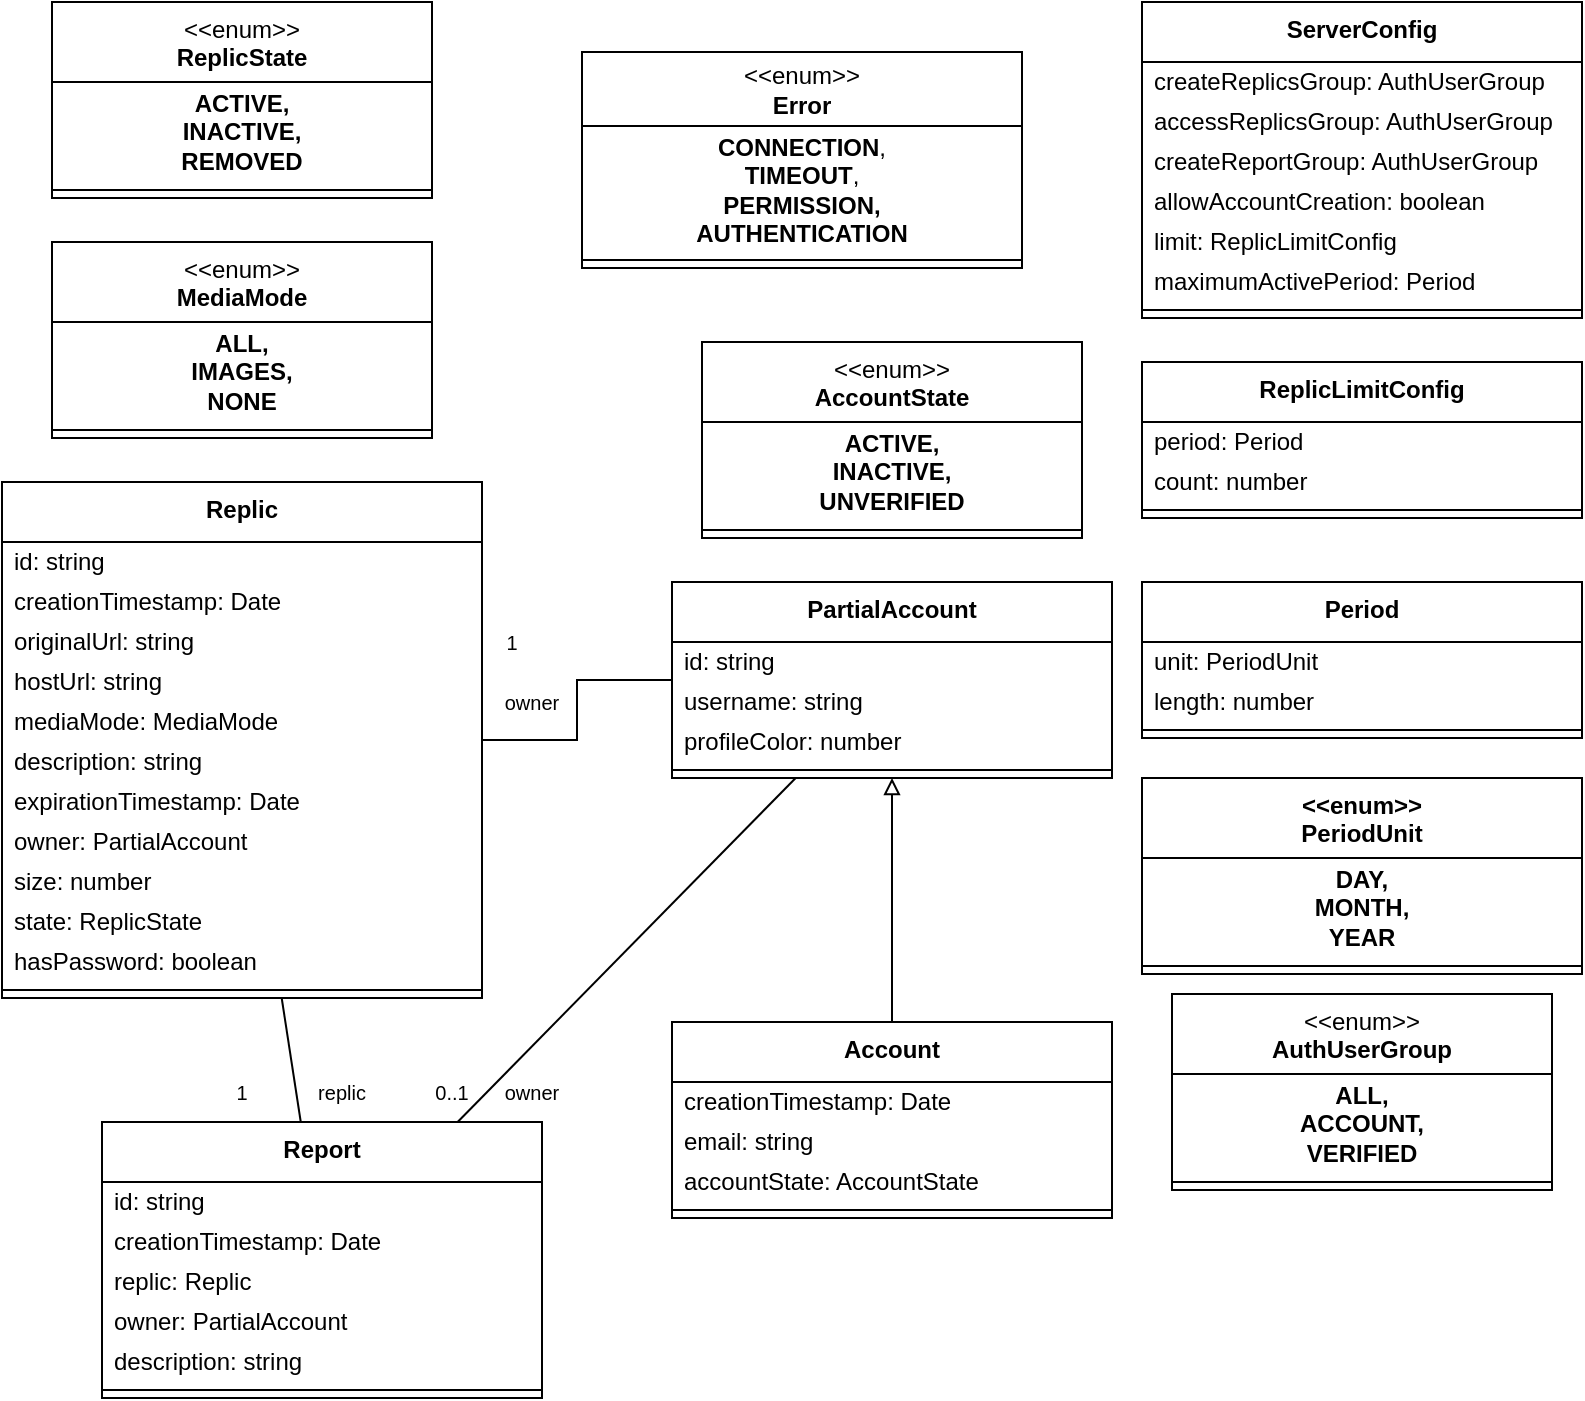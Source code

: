 <mxfile version="28.2.5">
  <diagram name="Seite-1" id="tv3RCUC1lsHie5otSo7a">
    <mxGraphModel dx="1426" dy="826" grid="1" gridSize="10" guides="1" tooltips="1" connect="1" arrows="1" fold="1" page="1" pageScale="1" pageWidth="1169" pageHeight="827" math="0" shadow="0">
      <root>
        <mxCell id="0" />
        <mxCell id="1" parent="0" />
        <mxCell id="cdNhLWD77G-AtBXqMV7C-9" style="edgeStyle=orthogonalEdgeStyle;rounded=0;orthogonalLoop=1;jettySize=auto;html=1;endArrow=none;endFill=0;" parent="1" source="cdNhLWD77G-AtBXqMV7C-85" target="cdNhLWD77G-AtBXqMV7C-21" edge="1">
          <mxGeometry relative="1" as="geometry">
            <Array as="points" />
            <mxPoint x="485" y="425.0" as="sourcePoint" />
          </mxGeometry>
        </mxCell>
        <mxCell id="cdNhLWD77G-AtBXqMV7C-14" value="&lt;div&gt;&amp;lt;&amp;lt;enum&amp;gt;&amp;gt;&lt;/div&gt;&lt;div&gt;&lt;b&gt;ReplicState&lt;/b&gt;&lt;/div&gt;" style="swimlane;fontStyle=0;align=center;verticalAlign=top;childLayout=stackLayout;horizontal=1;startSize=40;horizontalStack=0;resizeParent=1;resizeParentMax=0;resizeLast=0;collapsible=0;marginBottom=0;html=1;whiteSpace=wrap;" parent="1" vertex="1">
          <mxGeometry x="305" y="40" width="190" height="98" as="geometry" />
        </mxCell>
        <mxCell id="cdNhLWD77G-AtBXqMV7C-15" value="&lt;div&gt;ACTIVE,&lt;/div&gt;&lt;div&gt;INACTIVE,&lt;/div&gt;&lt;div&gt;REMOVED&lt;/div&gt;" style="text;html=1;strokeColor=none;fillColor=none;align=center;verticalAlign=middle;spacingLeft=4;spacingRight=4;overflow=hidden;rotatable=0;points=[[0,0.5],[1,0.5]];portConstraint=eastwest;whiteSpace=wrap;fontStyle=1" parent="cdNhLWD77G-AtBXqMV7C-14" vertex="1">
          <mxGeometry y="40" width="190" height="50" as="geometry" />
        </mxCell>
        <mxCell id="cdNhLWD77G-AtBXqMV7C-16" value="" style="line;strokeWidth=1;fillColor=none;align=left;verticalAlign=middle;spacingTop=-1;spacingLeft=3;spacingRight=3;rotatable=0;labelPosition=right;points=[];portConstraint=eastwest;" parent="cdNhLWD77G-AtBXqMV7C-14" vertex="1">
          <mxGeometry y="90" width="190" height="8" as="geometry" />
        </mxCell>
        <mxCell id="cdNhLWD77G-AtBXqMV7C-17" value="&lt;div&gt;&amp;lt;&amp;lt;enum&amp;gt;&amp;gt;&lt;/div&gt;&lt;div&gt;&lt;b&gt;MediaMode&lt;/b&gt;&lt;/div&gt;" style="swimlane;fontStyle=0;align=center;verticalAlign=top;childLayout=stackLayout;horizontal=1;startSize=40;horizontalStack=0;resizeParent=1;resizeParentMax=0;resizeLast=0;collapsible=0;marginBottom=0;html=1;whiteSpace=wrap;" parent="1" vertex="1">
          <mxGeometry x="305" y="160" width="190" height="98" as="geometry" />
        </mxCell>
        <mxCell id="cdNhLWD77G-AtBXqMV7C-18" value="&lt;div&gt;ALL,&lt;/div&gt;&lt;div&gt;IMAGES,&lt;/div&gt;&lt;div&gt;NONE&lt;/div&gt;" style="text;html=1;strokeColor=none;fillColor=none;align=center;verticalAlign=middle;spacingLeft=4;spacingRight=4;overflow=hidden;rotatable=0;points=[[0,0.5],[1,0.5]];portConstraint=eastwest;whiteSpace=wrap;fontStyle=1" parent="cdNhLWD77G-AtBXqMV7C-17" vertex="1">
          <mxGeometry y="40" width="190" height="50" as="geometry" />
        </mxCell>
        <mxCell id="cdNhLWD77G-AtBXqMV7C-19" value="" style="line;strokeWidth=1;fillColor=none;align=left;verticalAlign=middle;spacingTop=-1;spacingLeft=3;spacingRight=3;rotatable=0;labelPosition=right;points=[];portConstraint=eastwest;" parent="cdNhLWD77G-AtBXqMV7C-17" vertex="1">
          <mxGeometry y="90" width="190" height="8" as="geometry" />
        </mxCell>
        <mxCell id="cdNhLWD77G-AtBXqMV7C-21" value="&lt;b&gt;PartialAccount&lt;/b&gt;" style="swimlane;fontStyle=0;align=center;verticalAlign=top;childLayout=stackLayout;horizontal=1;startSize=30;horizontalStack=0;resizeParent=1;resizeParentMax=0;resizeLast=0;collapsible=0;marginBottom=0;html=1;whiteSpace=wrap;" parent="1" vertex="1">
          <mxGeometry x="615" y="330" width="220" height="98" as="geometry" />
        </mxCell>
        <mxCell id="cdNhLWD77G-AtBXqMV7C-22" value="id: string" style="text;html=1;strokeColor=none;fillColor=none;align=left;verticalAlign=middle;spacingLeft=4;spacingRight=4;overflow=hidden;rotatable=0;points=[[0,0.5],[1,0.5]];portConstraint=eastwest;whiteSpace=wrap;" parent="cdNhLWD77G-AtBXqMV7C-21" vertex="1">
          <mxGeometry y="30" width="220" height="20" as="geometry" />
        </mxCell>
        <mxCell id="cdNhLWD77G-AtBXqMV7C-25" value="username: string" style="text;html=1;strokeColor=none;fillColor=none;align=left;verticalAlign=middle;spacingLeft=4;spacingRight=4;overflow=hidden;rotatable=0;points=[[0,0.5],[1,0.5]];portConstraint=eastwest;whiteSpace=wrap;" parent="cdNhLWD77G-AtBXqMV7C-21" vertex="1">
          <mxGeometry y="50" width="220" height="20" as="geometry" />
        </mxCell>
        <mxCell id="cdNhLWD77G-AtBXqMV7C-28" value="profileColor: number" style="text;html=1;strokeColor=none;fillColor=none;align=left;verticalAlign=middle;spacingLeft=4;spacingRight=4;overflow=hidden;rotatable=0;points=[[0,0.5],[1,0.5]];portConstraint=eastwest;whiteSpace=wrap;" parent="cdNhLWD77G-AtBXqMV7C-21" vertex="1">
          <mxGeometry y="70" width="220" height="20" as="geometry" />
        </mxCell>
        <mxCell id="cdNhLWD77G-AtBXqMV7C-29" value="" style="line;strokeWidth=1;fillColor=none;align=left;verticalAlign=middle;spacingTop=-1;spacingLeft=3;spacingRight=3;rotatable=0;labelPosition=right;points=[];portConstraint=eastwest;" parent="cdNhLWD77G-AtBXqMV7C-21" vertex="1">
          <mxGeometry y="90" width="220" height="8" as="geometry" />
        </mxCell>
        <mxCell id="cdNhLWD77G-AtBXqMV7C-30" value="&lt;div&gt;&amp;lt;&amp;lt;enum&amp;gt;&amp;gt;&lt;/div&gt;&lt;div&gt;&lt;b&gt;AccountState&lt;/b&gt;&lt;/div&gt;" style="swimlane;fontStyle=0;align=center;verticalAlign=top;childLayout=stackLayout;horizontal=1;startSize=40;horizontalStack=0;resizeParent=1;resizeParentMax=0;resizeLast=0;collapsible=0;marginBottom=0;html=1;whiteSpace=wrap;" parent="1" vertex="1">
          <mxGeometry x="630" y="210" width="190" height="98" as="geometry" />
        </mxCell>
        <mxCell id="cdNhLWD77G-AtBXqMV7C-31" value="&lt;div&gt;ACTIVE,&lt;/div&gt;&lt;div&gt;INACTIVE,&lt;/div&gt;&lt;div&gt;UNVERIFIED&lt;/div&gt;" style="text;html=1;strokeColor=none;fillColor=none;align=center;verticalAlign=middle;spacingLeft=4;spacingRight=4;overflow=hidden;rotatable=0;points=[[0,0.5],[1,0.5]];portConstraint=eastwest;whiteSpace=wrap;fontStyle=1" parent="cdNhLWD77G-AtBXqMV7C-30" vertex="1">
          <mxGeometry y="40" width="190" height="50" as="geometry" />
        </mxCell>
        <mxCell id="cdNhLWD77G-AtBXqMV7C-32" value="" style="line;strokeWidth=1;fillColor=none;align=left;verticalAlign=middle;spacingTop=-1;spacingLeft=3;spacingRight=3;rotatable=0;labelPosition=right;points=[];portConstraint=eastwest;" parent="cdNhLWD77G-AtBXqMV7C-30" vertex="1">
          <mxGeometry y="90" width="190" height="8" as="geometry" />
        </mxCell>
        <mxCell id="cdNhLWD77G-AtBXqMV7C-46" style="rounded=0;orthogonalLoop=1;jettySize=auto;html=1;endArrow=none;endFill=0;" parent="1" source="cdNhLWD77G-AtBXqMV7C-48" target="cdNhLWD77G-AtBXqMV7C-21" edge="1">
          <mxGeometry relative="1" as="geometry" />
        </mxCell>
        <mxCell id="cdNhLWD77G-AtBXqMV7C-47" style="rounded=0;orthogonalLoop=1;jettySize=auto;html=1;endArrow=none;endFill=0;" parent="1" source="cdNhLWD77G-AtBXqMV7C-48" target="cdNhLWD77G-AtBXqMV7C-85" edge="1">
          <mxGeometry relative="1" as="geometry">
            <mxPoint x="412.864" y="433" as="targetPoint" />
          </mxGeometry>
        </mxCell>
        <mxCell id="cdNhLWD77G-AtBXqMV7C-48" value="&lt;b&gt;Report&lt;/b&gt;" style="swimlane;fontStyle=0;align=center;verticalAlign=top;childLayout=stackLayout;horizontal=1;startSize=30;horizontalStack=0;resizeParent=1;resizeParentMax=0;resizeLast=0;collapsible=0;marginBottom=0;html=1;whiteSpace=wrap;" parent="1" vertex="1">
          <mxGeometry x="330" y="600" width="220" height="138" as="geometry" />
        </mxCell>
        <mxCell id="cdNhLWD77G-AtBXqMV7C-49" value="id: string" style="text;html=1;strokeColor=none;fillColor=none;align=left;verticalAlign=middle;spacingLeft=4;spacingRight=4;overflow=hidden;rotatable=0;points=[[0,0.5],[1,0.5]];portConstraint=eastwest;whiteSpace=wrap;" parent="cdNhLWD77G-AtBXqMV7C-48" vertex="1">
          <mxGeometry y="30" width="220" height="20" as="geometry" />
        </mxCell>
        <mxCell id="cdNhLWD77G-AtBXqMV7C-50" value="creationTimestamp: Date" style="text;html=1;strokeColor=none;fillColor=none;align=left;verticalAlign=middle;spacingLeft=4;spacingRight=4;overflow=hidden;rotatable=0;points=[[0,0.5],[1,0.5]];portConstraint=eastwest;whiteSpace=wrap;" parent="cdNhLWD77G-AtBXqMV7C-48" vertex="1">
          <mxGeometry y="50" width="220" height="20" as="geometry" />
        </mxCell>
        <mxCell id="cdNhLWD77G-AtBXqMV7C-51" value="replic: Replic " style="text;html=1;strokeColor=none;fillColor=none;align=left;verticalAlign=middle;spacingLeft=4;spacingRight=4;overflow=hidden;rotatable=0;points=[[0,0.5],[1,0.5]];portConstraint=eastwest;whiteSpace=wrap;" parent="cdNhLWD77G-AtBXqMV7C-48" vertex="1">
          <mxGeometry y="70" width="220" height="20" as="geometry" />
        </mxCell>
        <mxCell id="cdNhLWD77G-AtBXqMV7C-52" value="owner: PartialAccount" style="text;html=1;strokeColor=none;fillColor=none;align=left;verticalAlign=middle;spacingLeft=4;spacingRight=4;overflow=hidden;rotatable=0;points=[[0,0.5],[1,0.5]];portConstraint=eastwest;whiteSpace=wrap;" parent="cdNhLWD77G-AtBXqMV7C-48" vertex="1">
          <mxGeometry y="90" width="220" height="20" as="geometry" />
        </mxCell>
        <mxCell id="cdNhLWD77G-AtBXqMV7C-53" value="description: string" style="text;html=1;strokeColor=none;fillColor=none;align=left;verticalAlign=middle;spacingLeft=4;spacingRight=4;overflow=hidden;rotatable=0;points=[[0,0.5],[1,0.5]];portConstraint=eastwest;whiteSpace=wrap;" parent="cdNhLWD77G-AtBXqMV7C-48" vertex="1">
          <mxGeometry y="110" width="220" height="20" as="geometry" />
        </mxCell>
        <mxCell id="cdNhLWD77G-AtBXqMV7C-54" value="" style="line;strokeWidth=1;fillColor=none;align=left;verticalAlign=middle;spacingTop=-1;spacingLeft=3;spacingRight=3;rotatable=0;labelPosition=right;points=[];portConstraint=eastwest;" parent="cdNhLWD77G-AtBXqMV7C-48" vertex="1">
          <mxGeometry y="130" width="220" height="8" as="geometry" />
        </mxCell>
        <mxCell id="cdNhLWD77G-AtBXqMV7C-55" value="&lt;div&gt;&amp;lt;&amp;lt;enum&amp;gt;&amp;gt;&lt;/div&gt;&lt;div&gt;&lt;b&gt;AuthUserGroup&lt;/b&gt;&lt;/div&gt;" style="swimlane;fontStyle=0;align=center;verticalAlign=top;childLayout=stackLayout;horizontal=1;startSize=40;horizontalStack=0;resizeParent=1;resizeParentMax=0;resizeLast=0;collapsible=0;marginBottom=0;html=1;whiteSpace=wrap;" parent="1" vertex="1">
          <mxGeometry x="865" y="536" width="190" height="98" as="geometry" />
        </mxCell>
        <mxCell id="cdNhLWD77G-AtBXqMV7C-56" value="&lt;div&gt;ALL,&lt;/div&gt;&lt;div&gt;ACCOUNT,&lt;/div&gt;&lt;div&gt;VERIFIED&lt;/div&gt;" style="text;html=1;strokeColor=none;fillColor=none;align=center;verticalAlign=middle;spacingLeft=4;spacingRight=4;overflow=hidden;rotatable=0;points=[[0,0.5],[1,0.5]];portConstraint=eastwest;whiteSpace=wrap;fontStyle=1" parent="cdNhLWD77G-AtBXqMV7C-55" vertex="1">
          <mxGeometry y="40" width="190" height="50" as="geometry" />
        </mxCell>
        <mxCell id="cdNhLWD77G-AtBXqMV7C-57" value="" style="line;strokeWidth=1;fillColor=none;align=left;verticalAlign=middle;spacingTop=-1;spacingLeft=3;spacingRight=3;rotatable=0;labelPosition=right;points=[];portConstraint=eastwest;" parent="cdNhLWD77G-AtBXqMV7C-55" vertex="1">
          <mxGeometry y="90" width="190" height="8" as="geometry" />
        </mxCell>
        <mxCell id="cdNhLWD77G-AtBXqMV7C-58" value="&lt;b&gt;ReplicLimitConfig&lt;/b&gt;" style="swimlane;fontStyle=0;align=center;verticalAlign=top;childLayout=stackLayout;horizontal=1;startSize=30;horizontalStack=0;resizeParent=1;resizeParentMax=0;resizeLast=0;collapsible=0;marginBottom=0;html=1;whiteSpace=wrap;" parent="1" vertex="1">
          <mxGeometry x="850" y="220" width="220" height="78" as="geometry" />
        </mxCell>
        <mxCell id="xpUu_JZxGXVtoIzc_uhQ-1" value="period: Period" style="text;html=1;strokeColor=none;fillColor=none;align=left;verticalAlign=middle;spacingLeft=4;spacingRight=4;overflow=hidden;rotatable=0;points=[[0,0.5],[1,0.5]];portConstraint=eastwest;whiteSpace=wrap;" parent="cdNhLWD77G-AtBXqMV7C-58" vertex="1">
          <mxGeometry y="30" width="220" height="20" as="geometry" />
        </mxCell>
        <mxCell id="cdNhLWD77G-AtBXqMV7C-60" value="count: number" style="text;html=1;strokeColor=none;fillColor=none;align=left;verticalAlign=middle;spacingLeft=4;spacingRight=4;overflow=hidden;rotatable=0;points=[[0,0.5],[1,0.5]];portConstraint=eastwest;whiteSpace=wrap;" parent="cdNhLWD77G-AtBXqMV7C-58" vertex="1">
          <mxGeometry y="50" width="220" height="20" as="geometry" />
        </mxCell>
        <mxCell id="cdNhLWD77G-AtBXqMV7C-61" value="" style="line;strokeWidth=1;fillColor=none;align=left;verticalAlign=middle;spacingTop=-1;spacingLeft=3;spacingRight=3;rotatable=0;labelPosition=right;points=[];portConstraint=eastwest;" parent="cdNhLWD77G-AtBXqMV7C-58" vertex="1">
          <mxGeometry y="70" width="220" height="8" as="geometry" />
        </mxCell>
        <mxCell id="cdNhLWD77G-AtBXqMV7C-62" value="&lt;b&gt;ServerConfig&lt;/b&gt;" style="swimlane;fontStyle=0;align=center;verticalAlign=top;childLayout=stackLayout;horizontal=1;startSize=30;horizontalStack=0;resizeParent=1;resizeParentMax=0;resizeLast=0;collapsible=0;marginBottom=0;html=1;whiteSpace=wrap;" parent="1" vertex="1">
          <mxGeometry x="850" y="40" width="220" height="158" as="geometry" />
        </mxCell>
        <mxCell id="cdNhLWD77G-AtBXqMV7C-63" value="createReplicsGroup: AuthUserGroup" style="text;html=1;strokeColor=none;fillColor=none;align=left;verticalAlign=middle;spacingLeft=4;spacingRight=4;overflow=hidden;rotatable=0;points=[[0,0.5],[1,0.5]];portConstraint=eastwest;whiteSpace=wrap;" parent="cdNhLWD77G-AtBXqMV7C-62" vertex="1">
          <mxGeometry y="30" width="220" height="20" as="geometry" />
        </mxCell>
        <mxCell id="cdNhLWD77G-AtBXqMV7C-64" value="accessReplicsGroup: AuthUserGroup" style="text;html=1;strokeColor=none;fillColor=none;align=left;verticalAlign=middle;spacingLeft=4;spacingRight=4;overflow=hidden;rotatable=0;points=[[0,0.5],[1,0.5]];portConstraint=eastwest;whiteSpace=wrap;" parent="cdNhLWD77G-AtBXqMV7C-62" vertex="1">
          <mxGeometry y="50" width="220" height="20" as="geometry" />
        </mxCell>
        <mxCell id="cdNhLWD77G-AtBXqMV7C-65" value="createReportGroup: AuthUserGroup" style="text;html=1;strokeColor=none;fillColor=none;align=left;verticalAlign=middle;spacingLeft=4;spacingRight=4;overflow=hidden;rotatable=0;points=[[0,0.5],[1,0.5]];portConstraint=eastwest;whiteSpace=wrap;" parent="cdNhLWD77G-AtBXqMV7C-62" vertex="1">
          <mxGeometry y="70" width="220" height="20" as="geometry" />
        </mxCell>
        <mxCell id="cdNhLWD77G-AtBXqMV7C-66" value="allowAccountCreation: boolean" style="text;html=1;strokeColor=none;fillColor=none;align=left;verticalAlign=middle;spacingLeft=4;spacingRight=4;overflow=hidden;rotatable=0;points=[[0,0.5],[1,0.5]];portConstraint=eastwest;whiteSpace=wrap;" parent="cdNhLWD77G-AtBXqMV7C-62" vertex="1">
          <mxGeometry y="90" width="220" height="20" as="geometry" />
        </mxCell>
        <mxCell id="cdNhLWD77G-AtBXqMV7C-67" value="limit: ReplicLimitConfig" style="text;html=1;strokeColor=none;fillColor=none;align=left;verticalAlign=middle;spacingLeft=4;spacingRight=4;overflow=hidden;rotatable=0;points=[[0,0.5],[1,0.5]];portConstraint=eastwest;whiteSpace=wrap;" parent="cdNhLWD77G-AtBXqMV7C-62" vertex="1">
          <mxGeometry y="110" width="220" height="20" as="geometry" />
        </mxCell>
        <mxCell id="cdNhLWD77G-AtBXqMV7C-68" value="maximumActivePeriod: Period" style="text;html=1;strokeColor=none;fillColor=none;align=left;verticalAlign=middle;spacingLeft=4;spacingRight=4;overflow=hidden;rotatable=0;points=[[0,0.5],[1,0.5]];portConstraint=eastwest;whiteSpace=wrap;" parent="cdNhLWD77G-AtBXqMV7C-62" vertex="1">
          <mxGeometry y="130" width="220" height="20" as="geometry" />
        </mxCell>
        <mxCell id="cdNhLWD77G-AtBXqMV7C-69" value="" style="line;strokeWidth=1;fillColor=none;align=left;verticalAlign=middle;spacingTop=-1;spacingLeft=3;spacingRight=3;rotatable=0;labelPosition=right;points=[];portConstraint=eastwest;" parent="cdNhLWD77G-AtBXqMV7C-62" vertex="1">
          <mxGeometry y="150" width="220" height="8" as="geometry" />
        </mxCell>
        <mxCell id="cdNhLWD77G-AtBXqMV7C-72" value="1" style="text;html=1;align=center;verticalAlign=middle;whiteSpace=wrap;rounded=0;fontSize=10;" parent="1" vertex="1">
          <mxGeometry x="520" y="345" width="30" height="30" as="geometry" />
        </mxCell>
        <mxCell id="cdNhLWD77G-AtBXqMV7C-73" value="owner" style="text;html=1;align=center;verticalAlign=middle;whiteSpace=wrap;rounded=0;fontSize=10;" parent="1" vertex="1">
          <mxGeometry x="520" y="375" width="50" height="30" as="geometry" />
        </mxCell>
        <mxCell id="cdNhLWD77G-AtBXqMV7C-78" value="0..1" style="text;html=1;align=center;verticalAlign=middle;whiteSpace=wrap;rounded=0;fontSize=10;" parent="1" vertex="1">
          <mxGeometry x="489.5" y="570" width="30" height="30" as="geometry" />
        </mxCell>
        <mxCell id="cdNhLWD77G-AtBXqMV7C-79" value="owner" style="text;html=1;align=center;verticalAlign=middle;whiteSpace=wrap;rounded=0;fontSize=10;" parent="1" vertex="1">
          <mxGeometry x="520" y="570" width="50" height="30" as="geometry" />
        </mxCell>
        <mxCell id="cdNhLWD77G-AtBXqMV7C-80" value="1" style="text;html=1;align=center;verticalAlign=middle;whiteSpace=wrap;rounded=0;fontSize=10;" parent="1" vertex="1">
          <mxGeometry x="385" y="570" width="30" height="30" as="geometry" />
        </mxCell>
        <mxCell id="cdNhLWD77G-AtBXqMV7C-81" value="replic" style="text;html=1;align=center;verticalAlign=middle;whiteSpace=wrap;rounded=0;fontSize=10;" parent="1" vertex="1">
          <mxGeometry x="425" y="570" width="50" height="30" as="geometry" />
        </mxCell>
        <mxCell id="cdNhLWD77G-AtBXqMV7C-85" value="&lt;b&gt;Replic&lt;/b&gt;" style="swimlane;fontStyle=0;align=center;verticalAlign=top;childLayout=stackLayout;horizontal=1;startSize=30;horizontalStack=0;resizeParent=1;resizeParentMax=0;resizeLast=0;collapsible=0;marginBottom=0;html=1;whiteSpace=wrap;" parent="1" vertex="1">
          <mxGeometry x="280" y="280" width="240" height="258" as="geometry" />
        </mxCell>
        <mxCell id="cdNhLWD77G-AtBXqMV7C-86" value="id: string" style="text;html=1;strokeColor=none;fillColor=none;align=left;verticalAlign=middle;spacingLeft=4;spacingRight=4;overflow=hidden;rotatable=0;points=[[0,0.5],[1,0.5]];portConstraint=eastwest;whiteSpace=wrap;" parent="cdNhLWD77G-AtBXqMV7C-85" vertex="1">
          <mxGeometry y="30" width="240" height="20" as="geometry" />
        </mxCell>
        <mxCell id="cdNhLWD77G-AtBXqMV7C-87" value="creationTimestamp: Date" style="text;html=1;strokeColor=none;fillColor=none;align=left;verticalAlign=middle;spacingLeft=4;spacingRight=4;overflow=hidden;rotatable=0;points=[[0,0.5],[1,0.5]];portConstraint=eastwest;whiteSpace=wrap;" parent="cdNhLWD77G-AtBXqMV7C-85" vertex="1">
          <mxGeometry y="50" width="240" height="20" as="geometry" />
        </mxCell>
        <mxCell id="cdNhLWD77G-AtBXqMV7C-88" value="originalUrl: string" style="text;html=1;strokeColor=none;fillColor=none;align=left;verticalAlign=middle;spacingLeft=4;spacingRight=4;overflow=hidden;rotatable=0;points=[[0,0.5],[1,0.5]];portConstraint=eastwest;whiteSpace=wrap;" parent="cdNhLWD77G-AtBXqMV7C-85" vertex="1">
          <mxGeometry y="70" width="240" height="20" as="geometry" />
        </mxCell>
        <mxCell id="cdNhLWD77G-AtBXqMV7C-109" value="hostUrl: string" style="text;html=1;strokeColor=none;fillColor=none;align=left;verticalAlign=middle;spacingLeft=4;spacingRight=4;overflow=hidden;rotatable=0;points=[[0,0.5],[1,0.5]];portConstraint=eastwest;whiteSpace=wrap;" parent="cdNhLWD77G-AtBXqMV7C-85" vertex="1">
          <mxGeometry y="90" width="240" height="20" as="geometry" />
        </mxCell>
        <mxCell id="cdNhLWD77G-AtBXqMV7C-89" value="mediaMode: MediaMode " style="text;html=1;strokeColor=none;fillColor=none;align=left;verticalAlign=middle;spacingLeft=4;spacingRight=4;overflow=hidden;rotatable=0;points=[[0,0.5],[1,0.5]];portConstraint=eastwest;whiteSpace=wrap;" parent="cdNhLWD77G-AtBXqMV7C-85" vertex="1">
          <mxGeometry y="110" width="240" height="20" as="geometry" />
        </mxCell>
        <mxCell id="cdNhLWD77G-AtBXqMV7C-90" value="description: string" style="text;html=1;strokeColor=none;fillColor=none;align=left;verticalAlign=middle;spacingLeft=4;spacingRight=4;overflow=hidden;rotatable=0;points=[[0,0.5],[1,0.5]];portConstraint=eastwest;whiteSpace=wrap;" parent="cdNhLWD77G-AtBXqMV7C-85" vertex="1">
          <mxGeometry y="130" width="240" height="20" as="geometry" />
        </mxCell>
        <mxCell id="cdNhLWD77G-AtBXqMV7C-91" value="expirationTimestamp: Date" style="text;html=1;strokeColor=none;fillColor=none;align=left;verticalAlign=middle;spacingLeft=4;spacingRight=4;overflow=hidden;rotatable=0;points=[[0,0.5],[1,0.5]];portConstraint=eastwest;whiteSpace=wrap;" parent="cdNhLWD77G-AtBXqMV7C-85" vertex="1">
          <mxGeometry y="150" width="240" height="20" as="geometry" />
        </mxCell>
        <mxCell id="cdNhLWD77G-AtBXqMV7C-93" value="owner: PartialAccount" style="text;html=1;strokeColor=none;fillColor=none;align=left;verticalAlign=middle;spacingLeft=4;spacingRight=4;overflow=hidden;rotatable=0;points=[[0,0.5],[1,0.5]];portConstraint=eastwest;whiteSpace=wrap;" parent="cdNhLWD77G-AtBXqMV7C-85" vertex="1">
          <mxGeometry y="170" width="240" height="20" as="geometry" />
        </mxCell>
        <mxCell id="cdNhLWD77G-AtBXqMV7C-110" value="size: number" style="text;html=1;strokeColor=none;fillColor=none;align=left;verticalAlign=middle;spacingLeft=4;spacingRight=4;overflow=hidden;rotatable=0;points=[[0,0.5],[1,0.5]];portConstraint=eastwest;whiteSpace=wrap;" parent="cdNhLWD77G-AtBXqMV7C-85" vertex="1">
          <mxGeometry y="190" width="240" height="20" as="geometry" />
        </mxCell>
        <mxCell id="cdNhLWD77G-AtBXqMV7C-12" value="state: ReplicState" style="text;html=1;strokeColor=none;fillColor=none;align=left;verticalAlign=middle;spacingLeft=4;spacingRight=4;overflow=hidden;rotatable=0;points=[[0,0.5],[1,0.5]];portConstraint=eastwest;whiteSpace=wrap;" parent="cdNhLWD77G-AtBXqMV7C-85" vertex="1">
          <mxGeometry y="210" width="240" height="20" as="geometry" />
        </mxCell>
        <mxCell id="p83KfR1RLLk_OVVpQxci-1" value="hasPassword: boolean" style="text;html=1;strokeColor=none;fillColor=none;align=left;verticalAlign=middle;spacingLeft=4;spacingRight=4;overflow=hidden;rotatable=0;points=[[0,0.5],[1,0.5]];portConstraint=eastwest;whiteSpace=wrap;" parent="cdNhLWD77G-AtBXqMV7C-85" vertex="1">
          <mxGeometry y="230" width="240" height="20" as="geometry" />
        </mxCell>
        <mxCell id="cdNhLWD77G-AtBXqMV7C-94" value="" style="line;strokeWidth=1;fillColor=none;align=left;verticalAlign=middle;spacingTop=-1;spacingLeft=3;spacingRight=3;rotatable=0;labelPosition=right;points=[];portConstraint=eastwest;" parent="cdNhLWD77G-AtBXqMV7C-85" vertex="1">
          <mxGeometry y="250" width="240" height="8" as="geometry" />
        </mxCell>
        <mxCell id="cdNhLWD77G-AtBXqMV7C-95" value="&lt;div&gt;&lt;b&gt;&amp;lt;&amp;lt;enum&amp;gt;&amp;gt;&lt;/b&gt;&lt;/div&gt;&lt;div&gt;&lt;b&gt;PeriodUnit&lt;/b&gt;&lt;/div&gt;" style="swimlane;fontStyle=0;align=center;verticalAlign=top;childLayout=stackLayout;horizontal=1;startSize=40;horizontalStack=0;resizeParent=1;resizeParentMax=0;resizeLast=0;collapsible=0;marginBottom=0;html=1;whiteSpace=wrap;" parent="1" vertex="1">
          <mxGeometry x="850" y="428" width="220" height="98" as="geometry" />
        </mxCell>
        <mxCell id="cdNhLWD77G-AtBXqMV7C-99" value="&lt;div&gt;&lt;b&gt;DAY,&lt;/b&gt;&lt;/div&gt;&lt;div&gt;&lt;b&gt;MONTH,&lt;/b&gt;&lt;/div&gt;&lt;div&gt;&lt;b&gt;YEAR&lt;/b&gt;&lt;/div&gt;" style="text;html=1;strokeColor=none;fillColor=none;align=center;verticalAlign=middle;spacingLeft=4;spacingRight=4;overflow=hidden;rotatable=0;points=[[0,0.5],[1,0.5]];portConstraint=eastwest;whiteSpace=wrap;" parent="cdNhLWD77G-AtBXqMV7C-95" vertex="1">
          <mxGeometry y="40" width="220" height="50" as="geometry" />
        </mxCell>
        <mxCell id="cdNhLWD77G-AtBXqMV7C-98" value="" style="line;strokeWidth=1;fillColor=none;align=left;verticalAlign=middle;spacingTop=-1;spacingLeft=3;spacingRight=3;rotatable=0;labelPosition=right;points=[];portConstraint=eastwest;" parent="cdNhLWD77G-AtBXqMV7C-95" vertex="1">
          <mxGeometry y="90" width="220" height="8" as="geometry" />
        </mxCell>
        <mxCell id="cdNhLWD77G-AtBXqMV7C-108" style="edgeStyle=orthogonalEdgeStyle;rounded=0;orthogonalLoop=1;jettySize=auto;html=1;endArrow=block;endFill=0;" parent="1" source="cdNhLWD77G-AtBXqMV7C-100" target="cdNhLWD77G-AtBXqMV7C-21" edge="1">
          <mxGeometry relative="1" as="geometry" />
        </mxCell>
        <mxCell id="cdNhLWD77G-AtBXqMV7C-100" value="&lt;div&gt;&lt;b&gt;Account&lt;/b&gt;&lt;/div&gt;" style="swimlane;fontStyle=0;align=center;verticalAlign=top;childLayout=stackLayout;horizontal=1;startSize=30;horizontalStack=0;resizeParent=1;resizeParentMax=0;resizeLast=0;collapsible=0;marginBottom=0;html=1;whiteSpace=wrap;" parent="1" vertex="1">
          <mxGeometry x="615" y="550" width="220" height="98" as="geometry" />
        </mxCell>
        <mxCell id="cdNhLWD77G-AtBXqMV7C-102" value="creationTimestamp: Date" style="text;html=1;strokeColor=none;fillColor=none;align=left;verticalAlign=middle;spacingLeft=4;spacingRight=4;overflow=hidden;rotatable=0;points=[[0,0.5],[1,0.5]];portConstraint=eastwest;whiteSpace=wrap;" parent="cdNhLWD77G-AtBXqMV7C-100" vertex="1">
          <mxGeometry y="30" width="220" height="20" as="geometry" />
        </mxCell>
        <mxCell id="cdNhLWD77G-AtBXqMV7C-103" value="email: string" style="text;html=1;strokeColor=none;fillColor=none;align=left;verticalAlign=middle;spacingLeft=4;spacingRight=4;overflow=hidden;rotatable=0;points=[[0,0.5],[1,0.5]];portConstraint=eastwest;whiteSpace=wrap;" parent="cdNhLWD77G-AtBXqMV7C-100" vertex="1">
          <mxGeometry y="50" width="220" height="20" as="geometry" />
        </mxCell>
        <mxCell id="cdNhLWD77G-AtBXqMV7C-105" value="accountState: AccountState" style="text;html=1;strokeColor=none;fillColor=none;align=left;verticalAlign=middle;spacingLeft=4;spacingRight=4;overflow=hidden;rotatable=0;points=[[0,0.5],[1,0.5]];portConstraint=eastwest;whiteSpace=wrap;" parent="cdNhLWD77G-AtBXqMV7C-100" vertex="1">
          <mxGeometry y="70" width="220" height="20" as="geometry" />
        </mxCell>
        <mxCell id="cdNhLWD77G-AtBXqMV7C-107" value="" style="line;strokeWidth=1;fillColor=none;align=left;verticalAlign=middle;spacingTop=-1;spacingLeft=3;spacingRight=3;rotatable=0;labelPosition=right;points=[];portConstraint=eastwest;" parent="cdNhLWD77G-AtBXqMV7C-100" vertex="1">
          <mxGeometry y="90" width="220" height="8" as="geometry" />
        </mxCell>
        <mxCell id="DIssG6ZwWW1Vq6OyKpTf-4" value="&amp;lt;&amp;lt;enum&amp;gt;&amp;gt;&lt;div&gt;&lt;b&gt;Error&lt;/b&gt;&lt;/div&gt;" style="swimlane;fontStyle=0;align=center;verticalAlign=middle;childLayout=stackLayout;horizontal=1;startSize=37;horizontalStack=0;resizeParent=1;resizeParentMax=0;resizeLast=0;collapsible=0;marginBottom=0;html=1;whiteSpace=wrap;" parent="1" vertex="1">
          <mxGeometry x="570" y="65" width="220" height="108" as="geometry" />
        </mxCell>
        <mxCell id="DIssG6ZwWW1Vq6OyKpTf-5" value="&lt;div&gt;CONNECTION&lt;span style=&quot;font-weight: normal;&quot;&gt;,&lt;/span&gt;&lt;/div&gt;&lt;div&gt;TIMEOUT&lt;span style=&quot;font-weight: normal;&quot;&gt;,&lt;/span&gt;&lt;/div&gt;&lt;div&gt;PERMISSION,&lt;/div&gt;&lt;div&gt;AUTHENTICATION&lt;/div&gt;" style="text;html=1;strokeColor=none;fillColor=none;align=center;verticalAlign=middle;spacingLeft=4;spacingRight=4;overflow=hidden;rotatable=0;points=[[0,0.5],[1,0.5]];portConstraint=eastwest;whiteSpace=wrap;fontStyle=1" parent="DIssG6ZwWW1Vq6OyKpTf-4" vertex="1">
          <mxGeometry y="37" width="220" height="63" as="geometry" />
        </mxCell>
        <mxCell id="DIssG6ZwWW1Vq6OyKpTf-6" value="" style="line;strokeWidth=1;fillColor=none;align=left;verticalAlign=middle;spacingTop=-1;spacingLeft=3;spacingRight=3;rotatable=0;labelPosition=right;points=[];portConstraint=eastwest;" parent="DIssG6ZwWW1Vq6OyKpTf-4" vertex="1">
          <mxGeometry y="100" width="220" height="8" as="geometry" />
        </mxCell>
        <mxCell id="xfnoufCY69T8IwcypUgH-1" value="&lt;b&gt;Period&lt;/b&gt;" style="swimlane;fontStyle=0;align=center;verticalAlign=top;childLayout=stackLayout;horizontal=1;startSize=30;horizontalStack=0;resizeParent=1;resizeParentMax=0;resizeLast=0;collapsible=0;marginBottom=0;html=1;whiteSpace=wrap;" vertex="1" parent="1">
          <mxGeometry x="850" y="330" width="220" height="78" as="geometry" />
        </mxCell>
        <mxCell id="xfnoufCY69T8IwcypUgH-2" value="unit: PeriodUnit" style="text;html=1;strokeColor=none;fillColor=none;align=left;verticalAlign=middle;spacingLeft=4;spacingRight=4;overflow=hidden;rotatable=0;points=[[0,0.5],[1,0.5]];portConstraint=eastwest;whiteSpace=wrap;" vertex="1" parent="xfnoufCY69T8IwcypUgH-1">
          <mxGeometry y="30" width="220" height="20" as="geometry" />
        </mxCell>
        <mxCell id="xfnoufCY69T8IwcypUgH-3" value="length: number" style="text;html=1;strokeColor=none;fillColor=none;align=left;verticalAlign=middle;spacingLeft=4;spacingRight=4;overflow=hidden;rotatable=0;points=[[0,0.5],[1,0.5]];portConstraint=eastwest;whiteSpace=wrap;" vertex="1" parent="xfnoufCY69T8IwcypUgH-1">
          <mxGeometry y="50" width="220" height="20" as="geometry" />
        </mxCell>
        <mxCell id="xfnoufCY69T8IwcypUgH-5" value="" style="line;strokeWidth=1;fillColor=none;align=left;verticalAlign=middle;spacingTop=-1;spacingLeft=3;spacingRight=3;rotatable=0;labelPosition=right;points=[];portConstraint=eastwest;" vertex="1" parent="xfnoufCY69T8IwcypUgH-1">
          <mxGeometry y="70" width="220" height="8" as="geometry" />
        </mxCell>
      </root>
    </mxGraphModel>
  </diagram>
</mxfile>
